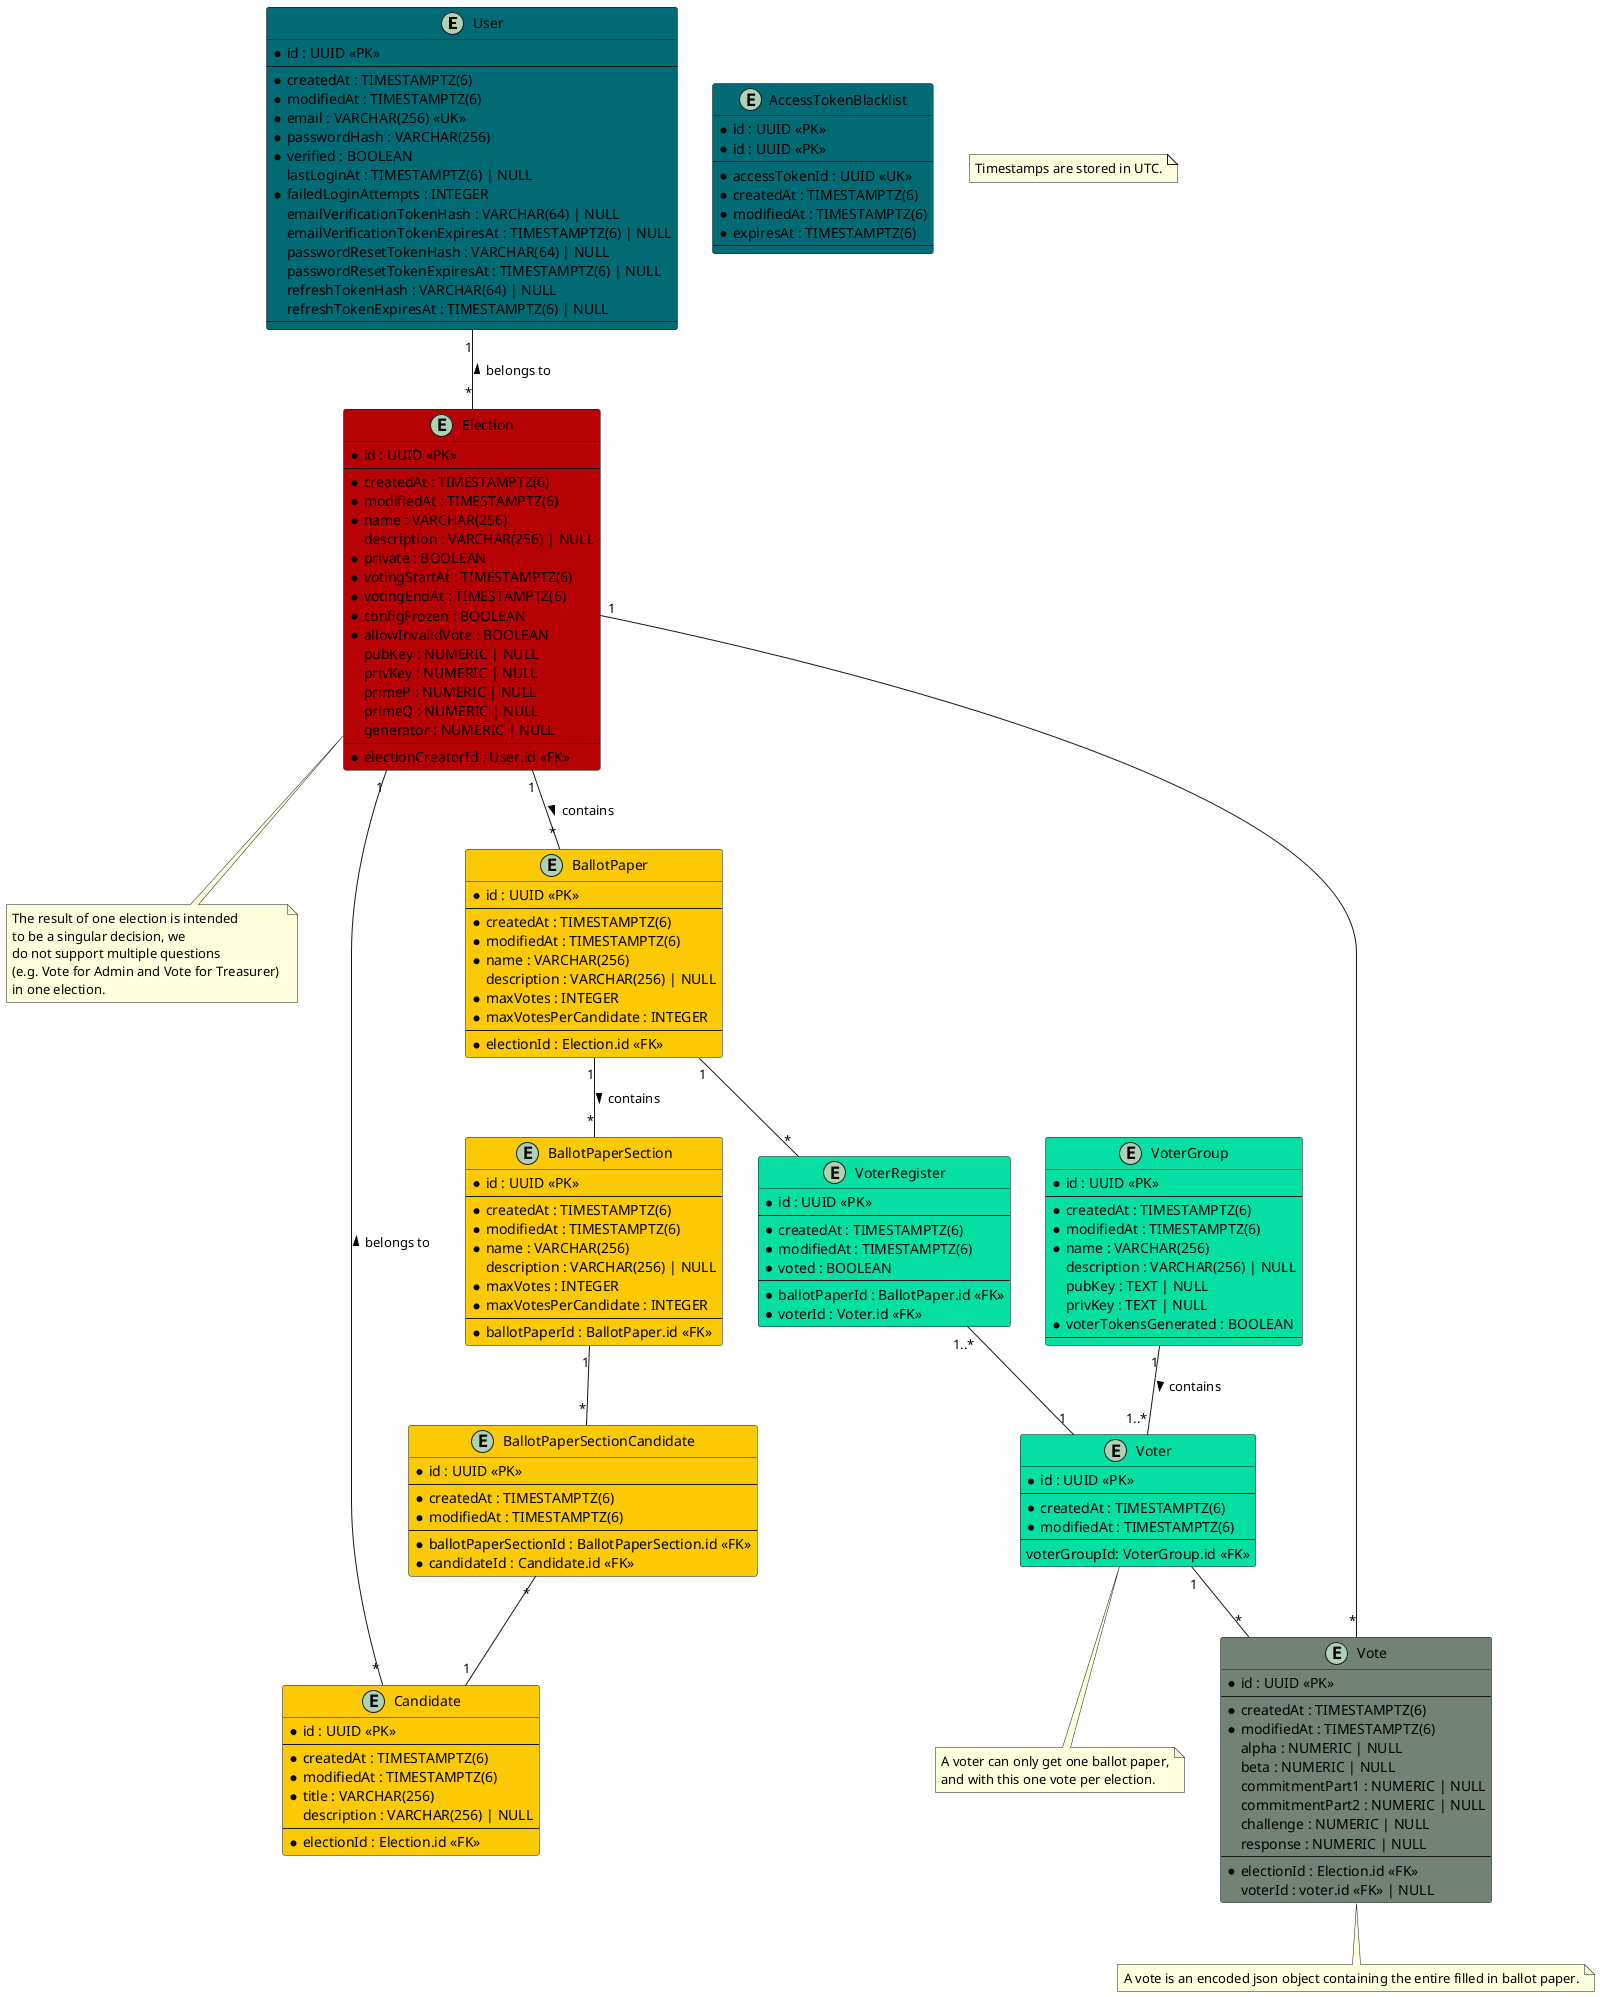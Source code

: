 @startuml dataModel

entity "User" as user #006b75 {
    * id : UUID <<PK>>
    --
    * createdAt : TIMESTAMPTZ(6)
    * modifiedAt : TIMESTAMPTZ(6)
    * email : VARCHAR(256) <<UK>>
    * passwordHash : VARCHAR(256)
    * verified : BOOLEAN
    lastLoginAt : TIMESTAMPTZ(6) | NULL
    ' failed login attempts get reset on successful login
    * failedLoginAttempts : INTEGER
    emailVerificationTokenHash : VARCHAR(64) | NULL
    emailVerificationTokenExpiresAt : TIMESTAMPTZ(6) | NULL
    passwordResetTokenHash : VARCHAR(64) | NULL
    passwordResetTokenExpiresAt : TIMESTAMPTZ(6) | NULL
    refreshTokenHash : VARCHAR(64) | NULL
    refreshTokenExpiresAt : TIMESTAMPTZ(6) | NULL
    --
}

entity "AccessTokenBlacklist" as jwtBlacklist #006b75 {
    ' this table is used to store blacklisted access tokens
    ' The jti is 36 characters long if we use UUIDv4
    * id : UUID <<PK>>
    * id : UUID <<PK>>
    --
    * accessTokenId : UUID <<UK>>
    * createdAt : TIMESTAMPTZ(6)
    * modifiedAt : TIMESTAMPTZ(6)
    * expiresAt : TIMESTAMPTZ(6)
    --
}

entity "Election" as elections #b60205 {
    * id : UUID <<PK>>
    --
    * createdAt : TIMESTAMPTZ(6)
    * modifiedAt : TIMESTAMPTZ(6)
    * name : VARCHAR(256)
    description : VARCHAR(256) | NULL
    * private : BOOLEAN
    * votingStartAt : TIMESTAMPTZ(6)
    * votingEndAt : TIMESTAMPTZ(6)
    * configFrozen : BOOLEAN
    * allowInvalidVote : BOOLEAN
    ' Is there a use case for `votesCounted`?
    ' * votesCounted : BOOLEAN
    ' * votesCounted : BOOLEAN
    ' Computed values such as validVotes and invalidVotes are critical - do we really want to store them?
    ' validVotes : NUMERIC | NULL
    ' invalidVotes : NUMERIC | NULL
    pubKey : NUMERIC | NULL
    privKey : NUMERIC | NULL
    primeP : NUMERIC | NULL
    primeQ : NUMERIC | NULL
    generator : NUMERIC | NULL
    --
    * electionCreatorId : User.id <<FK>>
}

note as N2
The result of one election is intended 
to be a singular decision, we 
do not support multiple questions 
(e.g. Vote for Admin and Vote for Treasurer) 
in one election.
end note

entity "BallotPaper" as ballotPapers #fbca04 {
    * id : UUID <<PK>>
    --
    * createdAt : TIMESTAMPTZ(6)
    * modifiedAt : TIMESTAMPTZ(6)
    * name : VARCHAR(256)
    description : VARCHAR(256) | NULL
    * maxVotes : INTEGER
    * maxVotesPerCandidate : INTEGER
    --
    * electionId : Election.id <<FK>>
}

entity "BallotPaperSection" as ballotPaperSections #fbca04 {
    * id : UUID <<PK>>
    --
    * createdAt : TIMESTAMPTZ(6)
    * modifiedAt : TIMESTAMPTZ(6)
    * name : VARCHAR(256)
    description : VARCHAR(256) | NULL
    * maxVotes : INTEGER
    * maxVotesPerCandidate : INTEGER
    --
    * ballotPaperId : BallotPaper.id <<FK>>
}

entity "BallotPaperSectionCandidate" as ballotPaperSectionCandidates #fbca04 {
    * id : UUID <<PK>>
    --
    * createdAt : TIMESTAMPTZ(6)
    * modifiedAt : TIMESTAMPTZ(6)
    --
    * ballotPaperSectionId : BallotPaperSection.id <<FK>>
    * candidateId : Candidate.id <<FK>>
}

entity "Candidate" as candidates #fbca04 {
    * id : UUID <<PK>>
    --
    * createdAt : TIMESTAMPTZ(6)
    * modifiedAt : TIMESTAMPTZ(6)
    * title : VARCHAR(256)
    description : VARCHAR(256) | NULL
    --
    * electionId : Election.id <<FK>>
}

entity "Vote" as votes #728376 {
    * id : UUID <<PK>>
    --
    * createdAt : TIMESTAMPTZ(6)
    * modifiedAt : TIMESTAMPTZ(6)
    alpha : NUMERIC | NULL
    beta : NUMERIC | NULL
    commitmentPart1 : NUMERIC | NULL
    commitmentPart2 : NUMERIC | NULL
    challenge : NUMERIC | NULL
    response : NUMERIC | NULL
    --
    * electionId : Election.id <<FK>>
    ' if the vote isn't secret, voter can be saved
    voterId : voter.id <<FK>> | NULL
}
note as N4
A vote is an encoded json object containing the entire filled in ballot paper.
end note

entity "VoterRegister" as voterRegisters #05DFA3 {
    * id : UUID <<PK>>
    --
    * createdAt : TIMESTAMPTZ(6)
    * modifiedAt : TIMESTAMPTZ(6)
    * voted : BOOLEAN
    --
    * ballotPaperId : BallotPaper.id <<FK>>
    * voterId : Voter.id <<FK>>
}

entity "Voter" as voters #05DFA3 {
    * id : UUID <<PK>>
    --
    * createdAt : TIMESTAMPTZ(6)
    * modifiedAt : TIMESTAMPTZ(6)
    --
    voterGroupId: VoterGroup.id <<FK>>
}
note as N3
A voter can only get one ballot paper,
and with this one vote per election.
end note

entity "VoterGroup" as voterGroups #05DFA3 {
    * id : UUID <<PK>>
    --
    * createdAt : TIMESTAMPTZ(6)
    * modifiedAt : TIMESTAMPTZ(6)
    * name : VARCHAR(256)
    description : VARCHAR(256) | NULL
    pubKey : TEXT | NULL
    privKey : TEXT | NULL
    * voterTokensGenerated : BOOLEAN
    --
}

note as N1
Timestamps are stored in UTC.
end note

user "1"--"*" elections : belongs to <
elections "1"--"*" ballotPapers : contains >
elections -- N2
elections "1"--"*" candidates : belongs to <
ballotPapers "1"--"*" voterRegisters
voterRegisters "1..*"--"1" voters
ballotPapers "1"--"*" ballotPaperSections : contains >
ballotPaperSections "1"--"*" ballotPaperSectionCandidates
ballotPaperSectionCandidates "*"--"1" candidates
votes "*"--"1" elections
voters "1"--"*" votes
voterGroups "1"--"1..*" voters : contains >
voters -- N3
votes -- N4

@enduml